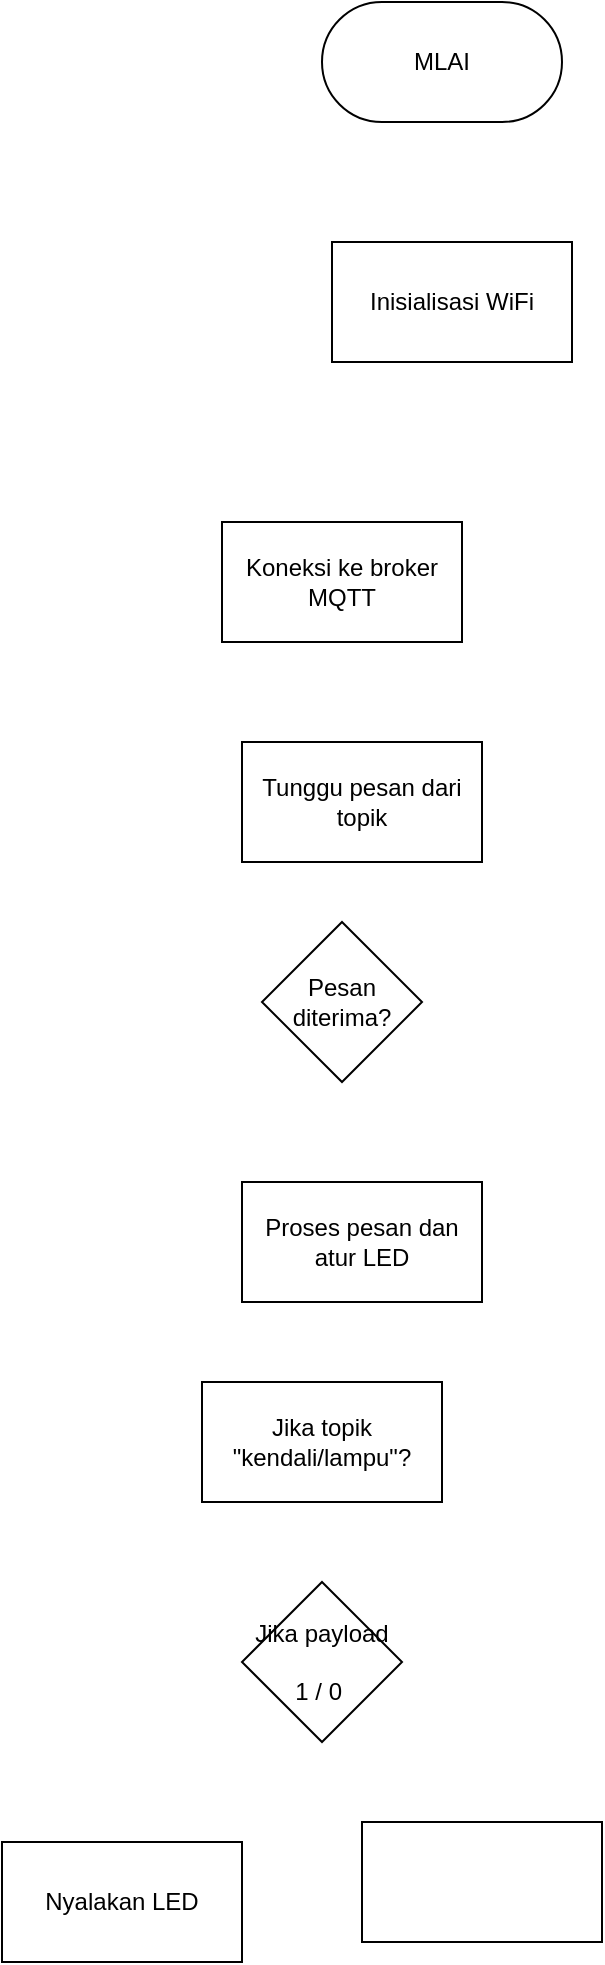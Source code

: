 <mxfile>
    <diagram id="NPLdF6pdnLW_kKMN6IlW" name="Page-1">
        <mxGraphModel dx="448" dy="978" grid="1" gridSize="10" guides="1" tooltips="1" connect="1" arrows="1" fold="1" page="1" pageScale="1" pageWidth="850" pageHeight="1100" math="0" shadow="0">
            <root>
                <mxCell id="0"/>
                <mxCell id="1" parent="0"/>
                <mxCell id="2" value="MLAI" style="rounded=1;whiteSpace=wrap;html=1;arcSize=50;" vertex="1" parent="1">
                    <mxGeometry x="360" y="110" width="120" height="60" as="geometry"/>
                </mxCell>
                <mxCell id="3" value="Inisialisasi WiFi" style="rounded=0;whiteSpace=wrap;html=1;" vertex="1" parent="1">
                    <mxGeometry x="365" y="230" width="120" height="60" as="geometry"/>
                </mxCell>
                <mxCell id="4" value="Koneksi ke broker MQTT" style="rounded=0;whiteSpace=wrap;html=1;" vertex="1" parent="1">
                    <mxGeometry x="310" y="370" width="120" height="60" as="geometry"/>
                </mxCell>
                <mxCell id="5" value="Tunggu pesan dari topik" style="rounded=0;whiteSpace=wrap;html=1;" vertex="1" parent="1">
                    <mxGeometry x="320" y="480" width="120" height="60" as="geometry"/>
                </mxCell>
                <mxCell id="6" value="Pesan diterima?" style="rhombus;whiteSpace=wrap;html=1;" vertex="1" parent="1">
                    <mxGeometry x="330" y="570" width="80" height="80" as="geometry"/>
                </mxCell>
                <mxCell id="8" value="Proses pesan dan atur LED" style="rounded=0;whiteSpace=wrap;html=1;" vertex="1" parent="1">
                    <mxGeometry x="320" y="700" width="120" height="60" as="geometry"/>
                </mxCell>
                <mxCell id="9" value="Jika topik &quot;kendali/lampu&quot;?" style="rounded=0;whiteSpace=wrap;html=1;" vertex="1" parent="1">
                    <mxGeometry x="300" y="800" width="120" height="60" as="geometry"/>
                </mxCell>
                <mxCell id="12" value="Nyalakan LED" style="rounded=0;whiteSpace=wrap;html=1;" vertex="1" parent="1">
                    <mxGeometry x="200" y="1030" width="120" height="60" as="geometry"/>
                </mxCell>
                <mxCell id="13" value="" style="rounded=0;whiteSpace=wrap;html=1;" vertex="1" parent="1">
                    <mxGeometry x="380" y="1020" width="120" height="60" as="geometry"/>
                </mxCell>
                <mxCell id="14" value="Jika payload&lt;br&gt;&lt;br&gt;1 / 0&amp;nbsp;" style="rhombus;whiteSpace=wrap;html=1;" vertex="1" parent="1">
                    <mxGeometry x="320" y="900" width="80" height="80" as="geometry"/>
                </mxCell>
            </root>
        </mxGraphModel>
    </diagram>
</mxfile>